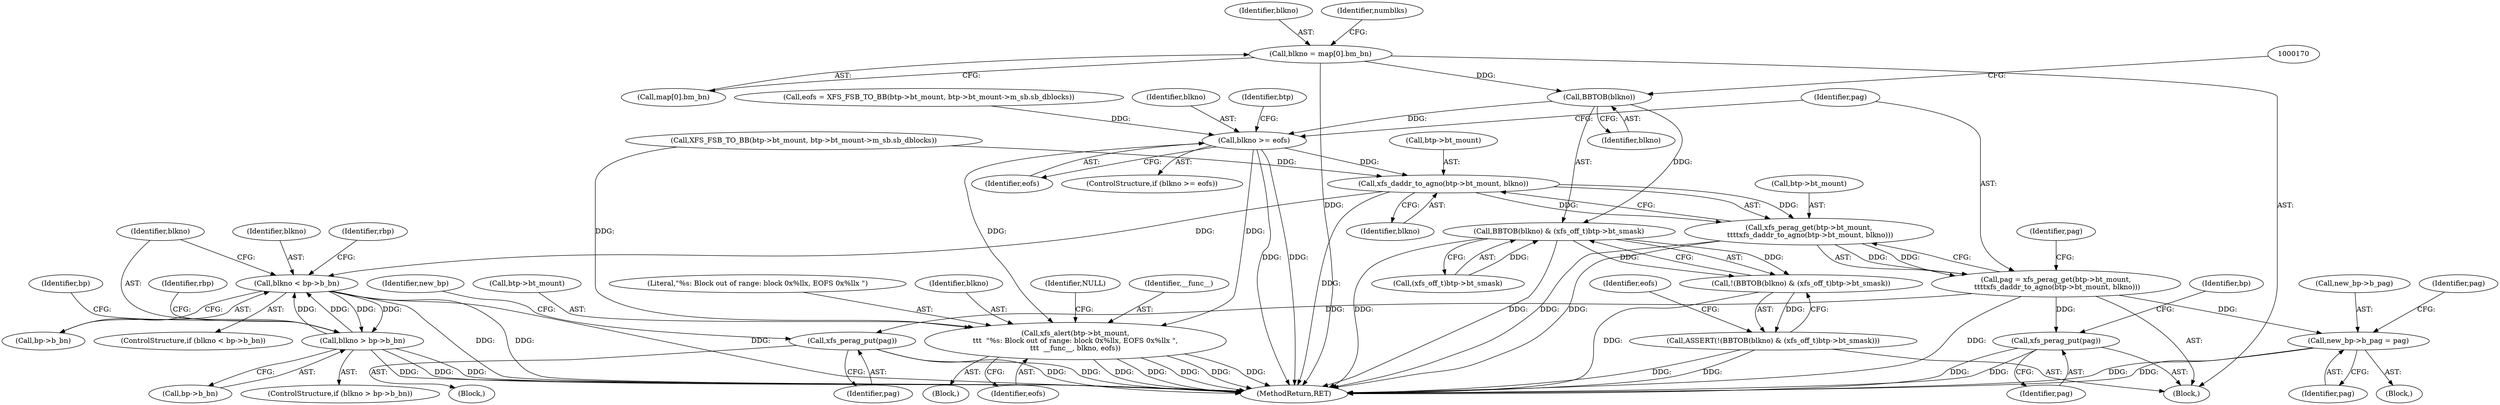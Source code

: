 digraph "0_linux_eb178619f930fa2ba2348de332a1ff1c66a31424@array" {
"1000122" [label="(Call,blkno = map[0].bm_bn)"];
"1000167" [label="(Call,BBTOB(blkno))"];
"1000166" [label="(Call,BBTOB(blkno) & (xfs_off_t)btp->bt_smask)"];
"1000165" [label="(Call,!(BBTOB(blkno) & (xfs_off_t)btp->bt_smask))"];
"1000164" [label="(Call,ASSERT(!(BBTOB(blkno) & (xfs_off_t)btp->bt_smask)))"];
"1000188" [label="(Call,blkno >= eofs)"];
"1000192" [label="(Call,xfs_alert(btp->bt_mount,\n\t\t\t  \"%s: Block out of range: block 0x%llx, EOFS 0x%llx \",\n\t\t\t  __func__, blkno, eofs))"];
"1000208" [label="(Call,xfs_daddr_to_agno(btp->bt_mount, blkno))"];
"1000204" [label="(Call,xfs_perag_get(btp->bt_mount,\n \t\t\t\txfs_daddr_to_agno(btp->bt_mount, blkno)))"];
"1000202" [label="(Call,pag = xfs_perag_get(btp->bt_mount,\n \t\t\t\txfs_daddr_to_agno(btp->bt_mount, blkno)))"];
"1000315" [label="(Call,new_bp->b_pag = pag)"];
"1000334" [label="(Call,xfs_perag_put(pag))"];
"1000344" [label="(Call,xfs_perag_put(pag))"];
"1000241" [label="(Call,blkno < bp->b_bn)"];
"1000255" [label="(Call,blkno > bp->b_bn)"];
"1000208" [label="(Call,xfs_daddr_to_agno(btp->bt_mount, blkno))"];
"1000242" [label="(Identifier,blkno)"];
"1000201" [label="(Identifier,NULL)"];
"1000164" [label="(Call,ASSERT(!(BBTOB(blkno) & (xfs_off_t)btp->bt_smask)))"];
"1000124" [label="(Call,map[0].bm_bn)"];
"1000335" [label="(Identifier,pag)"];
"1000345" [label="(Identifier,pag)"];
"1000197" [label="(Identifier,__func__)"];
"1000191" [label="(Block,)"];
"1000256" [label="(Identifier,blkno)"];
"1000337" [label="(Identifier,new_bp)"];
"1000261" [label="(Identifier,rbp)"];
"1000298" [label="(Block,)"];
"1000188" [label="(Call,blkno >= eofs)"];
"1000344" [label="(Call,xfs_perag_put(pag))"];
"1000190" [label="(Identifier,eofs)"];
"1000255" [label="(Call,blkno > bp->b_bn)"];
"1000187" [label="(ControlStructure,if (blkno >= eofs))"];
"1000169" [label="(Call,(xfs_off_t)btp->bt_smask)"];
"1000204" [label="(Call,xfs_perag_get(btp->bt_mount,\n \t\t\t\txfs_daddr_to_agno(btp->bt_mount, blkno)))"];
"1000319" [label="(Identifier,pag)"];
"1000216" [label="(Identifier,pag)"];
"1000205" [label="(Call,btp->bt_mount)"];
"1000199" [label="(Identifier,eofs)"];
"1000202" [label="(Call,pag = xfs_perag_get(btp->bt_mount,\n \t\t\t\txfs_daddr_to_agno(btp->bt_mount, blkno)))"];
"1000315" [label="(Call,new_bp->b_pag = pag)"];
"1000176" [label="(Call,XFS_FSB_TO_BB(btp->bt_mount, btp->bt_mount->m_sb.sb_dblocks))"];
"1000166" [label="(Call,BBTOB(blkno) & (xfs_off_t)btp->bt_smask)"];
"1000165" [label="(Call,!(BBTOB(blkno) & (xfs_off_t)btp->bt_smask))"];
"1000209" [label="(Call,btp->bt_mount)"];
"1000203" [label="(Identifier,pag)"];
"1000243" [label="(Call,bp->b_bn)"];
"1000123" [label="(Identifier,blkno)"];
"1000122" [label="(Call,blkno = map[0].bm_bn)"];
"1000167" [label="(Call,BBTOB(blkno))"];
"1000193" [label="(Call,btp->bt_mount)"];
"1000174" [label="(Call,eofs = XFS_FSB_TO_BB(btp->bt_mount, btp->bt_mount->m_sb.sb_dblocks))"];
"1000241" [label="(Call,blkno < bp->b_bn)"];
"1000254" [label="(ControlStructure,if (blkno > bp->b_bn))"];
"1000272" [label="(Identifier,bp)"];
"1000334" [label="(Call,xfs_perag_put(pag))"];
"1000349" [label="(Identifier,bp)"];
"1000196" [label="(Literal,\"%s: Block out of range: block 0x%llx, EOFS 0x%llx \")"];
"1000212" [label="(Identifier,blkno)"];
"1000192" [label="(Call,xfs_alert(btp->bt_mount,\n\t\t\t  \"%s: Block out of range: block 0x%llx, EOFS 0x%llx \",\n\t\t\t  __func__, blkno, eofs))"];
"1000323" [label="(Identifier,pag)"];
"1000240" [label="(ControlStructure,if (blkno < bp->b_bn))"];
"1000247" [label="(Identifier,rbp)"];
"1000168" [label="(Identifier,blkno)"];
"1000115" [label="(Block,)"];
"1000316" [label="(Call,new_bp->b_pag)"];
"1000326" [label="(Block,)"];
"1000175" [label="(Identifier,eofs)"];
"1000132" [label="(Identifier,numblks)"];
"1000189" [label="(Identifier,blkno)"];
"1000194" [label="(Identifier,btp)"];
"1000198" [label="(Identifier,blkno)"];
"1000257" [label="(Call,bp->b_bn)"];
"1000407" [label="(MethodReturn,RET)"];
"1000122" -> "1000115"  [label="AST: "];
"1000122" -> "1000124"  [label="CFG: "];
"1000123" -> "1000122"  [label="AST: "];
"1000124" -> "1000122"  [label="AST: "];
"1000132" -> "1000122"  [label="CFG: "];
"1000122" -> "1000407"  [label="DDG: "];
"1000122" -> "1000167"  [label="DDG: "];
"1000167" -> "1000166"  [label="AST: "];
"1000167" -> "1000168"  [label="CFG: "];
"1000168" -> "1000167"  [label="AST: "];
"1000170" -> "1000167"  [label="CFG: "];
"1000167" -> "1000166"  [label="DDG: "];
"1000167" -> "1000188"  [label="DDG: "];
"1000166" -> "1000165"  [label="AST: "];
"1000166" -> "1000169"  [label="CFG: "];
"1000169" -> "1000166"  [label="AST: "];
"1000165" -> "1000166"  [label="CFG: "];
"1000166" -> "1000407"  [label="DDG: "];
"1000166" -> "1000407"  [label="DDG: "];
"1000166" -> "1000165"  [label="DDG: "];
"1000166" -> "1000165"  [label="DDG: "];
"1000169" -> "1000166"  [label="DDG: "];
"1000165" -> "1000164"  [label="AST: "];
"1000164" -> "1000165"  [label="CFG: "];
"1000165" -> "1000407"  [label="DDG: "];
"1000165" -> "1000164"  [label="DDG: "];
"1000164" -> "1000115"  [label="AST: "];
"1000175" -> "1000164"  [label="CFG: "];
"1000164" -> "1000407"  [label="DDG: "];
"1000164" -> "1000407"  [label="DDG: "];
"1000188" -> "1000187"  [label="AST: "];
"1000188" -> "1000190"  [label="CFG: "];
"1000189" -> "1000188"  [label="AST: "];
"1000190" -> "1000188"  [label="AST: "];
"1000194" -> "1000188"  [label="CFG: "];
"1000203" -> "1000188"  [label="CFG: "];
"1000188" -> "1000407"  [label="DDG: "];
"1000188" -> "1000407"  [label="DDG: "];
"1000174" -> "1000188"  [label="DDG: "];
"1000188" -> "1000192"  [label="DDG: "];
"1000188" -> "1000192"  [label="DDG: "];
"1000188" -> "1000208"  [label="DDG: "];
"1000192" -> "1000191"  [label="AST: "];
"1000192" -> "1000199"  [label="CFG: "];
"1000193" -> "1000192"  [label="AST: "];
"1000196" -> "1000192"  [label="AST: "];
"1000197" -> "1000192"  [label="AST: "];
"1000198" -> "1000192"  [label="AST: "];
"1000199" -> "1000192"  [label="AST: "];
"1000201" -> "1000192"  [label="CFG: "];
"1000192" -> "1000407"  [label="DDG: "];
"1000192" -> "1000407"  [label="DDG: "];
"1000192" -> "1000407"  [label="DDG: "];
"1000192" -> "1000407"  [label="DDG: "];
"1000192" -> "1000407"  [label="DDG: "];
"1000176" -> "1000192"  [label="DDG: "];
"1000208" -> "1000204"  [label="AST: "];
"1000208" -> "1000212"  [label="CFG: "];
"1000209" -> "1000208"  [label="AST: "];
"1000212" -> "1000208"  [label="AST: "];
"1000204" -> "1000208"  [label="CFG: "];
"1000208" -> "1000407"  [label="DDG: "];
"1000208" -> "1000204"  [label="DDG: "];
"1000208" -> "1000204"  [label="DDG: "];
"1000176" -> "1000208"  [label="DDG: "];
"1000208" -> "1000241"  [label="DDG: "];
"1000204" -> "1000202"  [label="AST: "];
"1000205" -> "1000204"  [label="AST: "];
"1000202" -> "1000204"  [label="CFG: "];
"1000204" -> "1000407"  [label="DDG: "];
"1000204" -> "1000407"  [label="DDG: "];
"1000204" -> "1000202"  [label="DDG: "];
"1000204" -> "1000202"  [label="DDG: "];
"1000202" -> "1000115"  [label="AST: "];
"1000203" -> "1000202"  [label="AST: "];
"1000216" -> "1000202"  [label="CFG: "];
"1000202" -> "1000407"  [label="DDG: "];
"1000202" -> "1000315"  [label="DDG: "];
"1000202" -> "1000334"  [label="DDG: "];
"1000202" -> "1000344"  [label="DDG: "];
"1000315" -> "1000298"  [label="AST: "];
"1000315" -> "1000319"  [label="CFG: "];
"1000316" -> "1000315"  [label="AST: "];
"1000319" -> "1000315"  [label="AST: "];
"1000323" -> "1000315"  [label="CFG: "];
"1000315" -> "1000407"  [label="DDG: "];
"1000315" -> "1000407"  [label="DDG: "];
"1000334" -> "1000326"  [label="AST: "];
"1000334" -> "1000335"  [label="CFG: "];
"1000335" -> "1000334"  [label="AST: "];
"1000337" -> "1000334"  [label="CFG: "];
"1000334" -> "1000407"  [label="DDG: "];
"1000334" -> "1000407"  [label="DDG: "];
"1000344" -> "1000115"  [label="AST: "];
"1000344" -> "1000345"  [label="CFG: "];
"1000345" -> "1000344"  [label="AST: "];
"1000349" -> "1000344"  [label="CFG: "];
"1000344" -> "1000407"  [label="DDG: "];
"1000344" -> "1000407"  [label="DDG: "];
"1000241" -> "1000240"  [label="AST: "];
"1000241" -> "1000243"  [label="CFG: "];
"1000242" -> "1000241"  [label="AST: "];
"1000243" -> "1000241"  [label="AST: "];
"1000247" -> "1000241"  [label="CFG: "];
"1000256" -> "1000241"  [label="CFG: "];
"1000241" -> "1000407"  [label="DDG: "];
"1000241" -> "1000407"  [label="DDG: "];
"1000241" -> "1000407"  [label="DDG: "];
"1000255" -> "1000241"  [label="DDG: "];
"1000255" -> "1000241"  [label="DDG: "];
"1000241" -> "1000255"  [label="DDG: "];
"1000241" -> "1000255"  [label="DDG: "];
"1000255" -> "1000254"  [label="AST: "];
"1000255" -> "1000257"  [label="CFG: "];
"1000256" -> "1000255"  [label="AST: "];
"1000257" -> "1000255"  [label="AST: "];
"1000261" -> "1000255"  [label="CFG: "];
"1000272" -> "1000255"  [label="CFG: "];
"1000255" -> "1000407"  [label="DDG: "];
"1000255" -> "1000407"  [label="DDG: "];
"1000255" -> "1000407"  [label="DDG: "];
}
